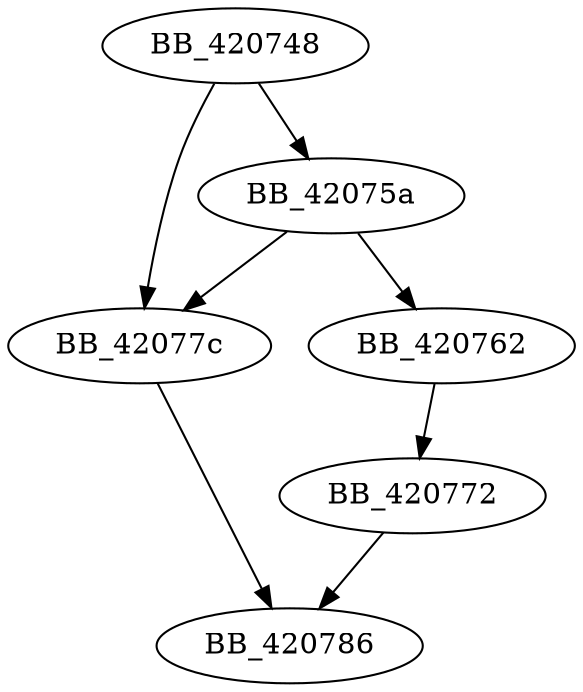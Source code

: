 DiGraph __lock_file{
BB_420748->BB_42075a
BB_420748->BB_42077c
BB_42075a->BB_420762
BB_42075a->BB_42077c
BB_420762->BB_420772
BB_420772->BB_420786
BB_42077c->BB_420786
}
